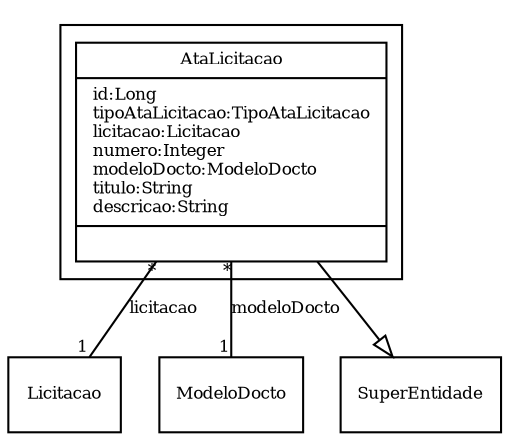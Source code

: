digraph G{
fontname = "Times-Roman"
fontsize = 8

node [
        fontname = "Times-Roman"
        fontsize = 8
        shape = "record"
]

edge [
        fontname = "Times-Roman"
        fontsize = 8
]

subgraph clusterATA_DA_LICITACAO
{
AtaLicitacao [label = "{AtaLicitacao|id:Long\ltipoAtaLicitacao:TipoAtaLicitacao\llicitacao:Licitacao\lnumero:Integer\lmodeloDocto:ModeloDocto\ltitulo:String\ldescricao:String\l|\l}"]
}
edge [arrowhead = "none" headlabel = "1" taillabel = "*"] AtaLicitacao -> Licitacao [label = "licitacao"]
edge [arrowhead = "none" headlabel = "1" taillabel = "*"] AtaLicitacao -> ModeloDocto [label = "modeloDocto"]
edge [ arrowhead = "empty" headlabel = "" taillabel = ""] AtaLicitacao -> SuperEntidade
}

